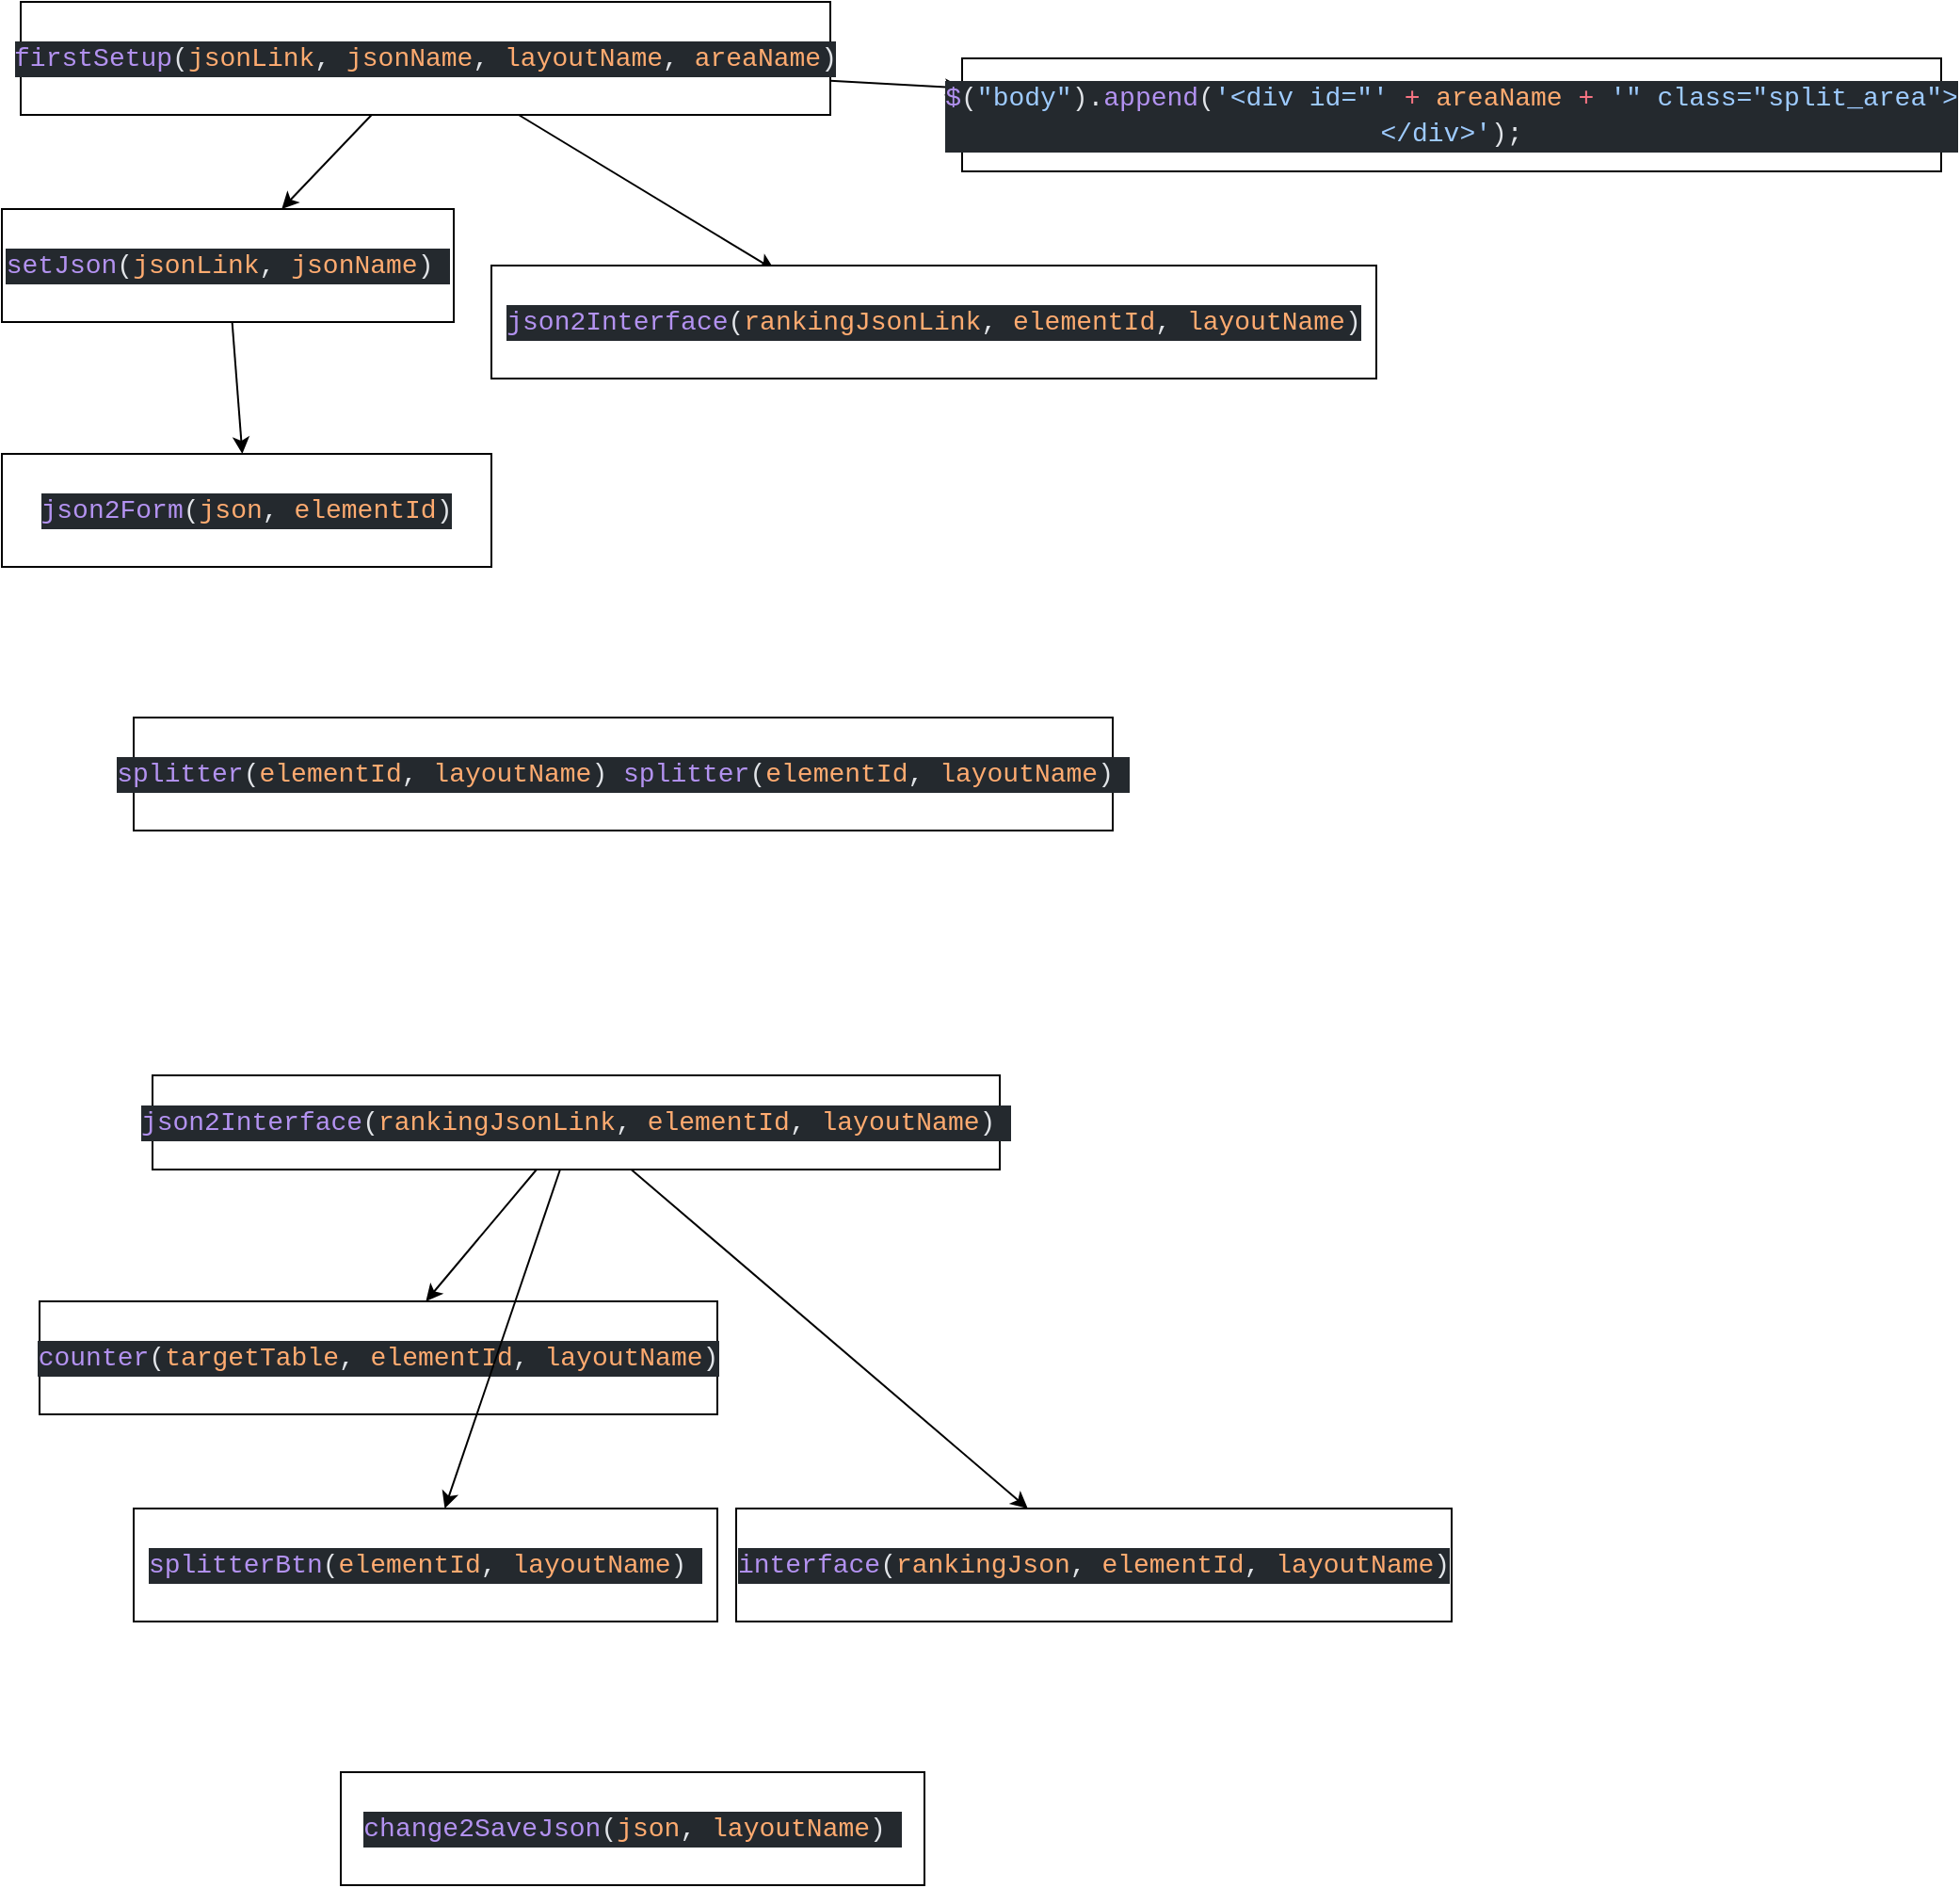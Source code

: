 <mxfile version="13.6.5">
    <diagram id="HkZog31dI36jXlr5OeSE" name="Page-1">
        <mxGraphModel dx="836" dy="1643" grid="1" gridSize="10" guides="1" tooltips="1" connect="1" arrows="1" fold="1" page="1" pageScale="1" pageWidth="850" pageHeight="1100" math="0" shadow="0">
            <root>
                <mxCell id="0"/>
                <mxCell id="1" parent="0"/>
                <mxCell id="4" style="rounded=0;orthogonalLoop=1;jettySize=auto;html=1;" parent="1" source="2" target="3" edge="1">
                    <mxGeometry relative="1" as="geometry"/>
                </mxCell>
                <mxCell id="8" style="rounded=0;orthogonalLoop=1;jettySize=auto;html=1;entryX=0.32;entryY=0.04;entryDx=0;entryDy=0;entryPerimeter=0;" parent="1" source="2" target="7" edge="1">
                    <mxGeometry relative="1" as="geometry"/>
                </mxCell>
                <mxCell id="10" style="edgeStyle=none;rounded=0;orthogonalLoop=1;jettySize=auto;html=1;" parent="1" source="2" target="9" edge="1">
                    <mxGeometry relative="1" as="geometry"/>
                </mxCell>
                <mxCell id="2" value="&lt;div style=&quot;color: rgb(225 , 228 , 232) ; background-color: rgb(36 , 41 , 46) ; font-family: &amp;#34;consolas&amp;#34; , &amp;#34;courier new&amp;#34; , monospace ; font-size: 14px ; line-height: 19px&quot;&gt;&lt;div style=&quot;font-family: &amp;#34;consolas&amp;#34; , &amp;#34;courier new&amp;#34; , monospace ; line-height: 19px&quot;&gt;&lt;span style=&quot;color: #b392f0&quot;&gt;firstSetup&lt;/span&gt;(&lt;span style=&quot;color: #ffab70&quot;&gt;jsonLink&lt;/span&gt;,&amp;nbsp;&lt;span style=&quot;color: #ffab70&quot;&gt;jsonName&lt;/span&gt;,&amp;nbsp;&lt;span style=&quot;color: #ffab70&quot;&gt;layoutName&lt;/span&gt;,&amp;nbsp;&lt;span style=&quot;color: #ffab70&quot;&gt;areaName&lt;/span&gt;)&lt;/div&gt;&lt;/div&gt;" style="rounded=0;whiteSpace=wrap;html=1;" parent="1" vertex="1">
                    <mxGeometry x="20" y="30" width="430" height="60" as="geometry"/>
                </mxCell>
                <mxCell id="65" style="edgeStyle=none;rounded=0;orthogonalLoop=1;jettySize=auto;html=1;" parent="1" source="3" target="64" edge="1">
                    <mxGeometry relative="1" as="geometry"/>
                </mxCell>
                <mxCell id="3" value="&lt;div style=&quot;color: rgb(225 , 228 , 232) ; background-color: rgb(36 , 41 , 46) ; font-family: &amp;#34;consolas&amp;#34; , &amp;#34;courier new&amp;#34; , monospace ; font-size: 14px ; line-height: 19px&quot;&gt;&lt;div style=&quot;font-family: &amp;#34;consolas&amp;#34; , &amp;#34;courier new&amp;#34; , monospace ; line-height: 19px&quot;&gt;&lt;span style=&quot;color: #b392f0&quot;&gt;setJson&lt;/span&gt;(&lt;span style=&quot;color: #ffab70&quot;&gt;jsonLink&lt;/span&gt;,&amp;nbsp;&lt;span style=&quot;color: #ffab70&quot;&gt;jsonName&lt;/span&gt;)&amp;nbsp;&lt;/div&gt;&lt;/div&gt;" style="rounded=0;whiteSpace=wrap;html=1;" parent="1" vertex="1">
                    <mxGeometry x="10" y="140" width="240" height="60" as="geometry"/>
                </mxCell>
                <mxCell id="5" value="&lt;div style=&quot;color: rgb(225 , 228 , 232) ; background-color: rgb(36 , 41 , 46) ; font-family: &amp;#34;consolas&amp;#34; , &amp;#34;courier new&amp;#34; , monospace ; font-size: 14px ; line-height: 19px&quot;&gt;&lt;span style=&quot;color: #b392f0&quot;&gt;counter&lt;/span&gt;(&lt;span style=&quot;color: #ffab70&quot;&gt;targetTable&lt;/span&gt;,&amp;nbsp;&lt;span style=&quot;color: #ffab70&quot;&gt;elementId&lt;/span&gt;,&amp;nbsp;&lt;span style=&quot;color: #ffab70&quot;&gt;layoutName&lt;/span&gt;)&lt;/div&gt;" style="rounded=0;whiteSpace=wrap;html=1;" parent="1" vertex="1">
                    <mxGeometry x="30" y="720" width="360" height="60" as="geometry"/>
                </mxCell>
                <mxCell id="6" value="&lt;div style=&quot;color: rgb(225 , 228 , 232) ; background-color: rgb(36 , 41 , 46) ; font-family: &amp;#34;consolas&amp;#34; , &amp;#34;courier new&amp;#34; , monospace ; font-size: 14px ; line-height: 19px&quot;&gt;&lt;span style=&quot;color: #b392f0&quot;&gt;splitter&lt;/span&gt;(&lt;span style=&quot;color: #ffab70&quot;&gt;elementId&lt;/span&gt;,&amp;nbsp;&lt;span style=&quot;color: #ffab70&quot;&gt;layoutName&lt;/span&gt;)&amp;nbsp;&lt;span style=&quot;color: rgb(179 , 146 , 240)&quot;&gt;splitter&lt;/span&gt;(&lt;span style=&quot;color: rgb(255 , 171 , 112)&quot;&gt;elementId&lt;/span&gt;,&amp;nbsp;&lt;span style=&quot;color: rgb(255 , 171 , 112)&quot;&gt;layoutName&lt;/span&gt;)&amp;nbsp;&lt;/div&gt;" style="rounded=0;whiteSpace=wrap;html=1;" parent="1" vertex="1">
                    <mxGeometry x="80" y="410" width="520" height="60" as="geometry"/>
                </mxCell>
                <mxCell id="7" value="&lt;div style=&quot;color: rgb(225 , 228 , 232) ; background-color: rgb(36 , 41 , 46) ; font-family: &amp;#34;consolas&amp;#34; , &amp;#34;courier new&amp;#34; , monospace ; font-size: 14px ; line-height: 19px&quot;&gt;&lt;div style=&quot;font-family: &amp;#34;consolas&amp;#34; , &amp;#34;courier new&amp;#34; , monospace ; line-height: 19px&quot;&gt;&lt;span style=&quot;color: #b392f0&quot;&gt;json2Interface&lt;/span&gt;(&lt;span style=&quot;color: #ffab70&quot;&gt;rankingJsonLink&lt;/span&gt;,&amp;nbsp;&lt;span style=&quot;color: #ffab70&quot;&gt;elementId&lt;/span&gt;,&amp;nbsp;&lt;span style=&quot;color: #ffab70&quot;&gt;layoutName&lt;/span&gt;)&lt;/div&gt;&lt;/div&gt;" style="rounded=0;whiteSpace=wrap;html=1;" parent="1" vertex="1">
                    <mxGeometry x="270" y="170" width="470" height="60" as="geometry"/>
                </mxCell>
                <mxCell id="9" value="&lt;div style=&quot;color: rgb(225 , 228 , 232) ; background-color: rgb(36 , 41 , 46) ; font-family: &amp;#34;consolas&amp;#34; , &amp;#34;courier new&amp;#34; , monospace ; font-size: 14px ; line-height: 19px&quot;&gt;&lt;div style=&quot;font-family: &amp;#34;consolas&amp;#34; , &amp;#34;courier new&amp;#34; , monospace ; line-height: 19px&quot;&gt;&lt;span style=&quot;color: #b392f0&quot;&gt;$&lt;/span&gt;(&lt;span style=&quot;color: #9ecbff&quot;&gt;&quot;body&quot;&lt;/span&gt;).&lt;span style=&quot;color: #b392f0&quot;&gt;append&lt;/span&gt;(&lt;span style=&quot;color: #9ecbff&quot;&gt;'&amp;lt;div&amp;nbsp;id=&quot;'&lt;/span&gt;&amp;nbsp;&lt;span style=&quot;color: #f97583&quot;&gt;+&lt;/span&gt;&amp;nbsp;&lt;span style=&quot;color: #ffab70&quot;&gt;areaName&lt;/span&gt;&amp;nbsp;&lt;span style=&quot;color: #f97583&quot;&gt;+&lt;/span&gt;&amp;nbsp;&lt;span style=&quot;color: #9ecbff&quot;&gt;'&quot;&amp;nbsp;class=&quot;split_area&quot;&amp;gt;&amp;lt;/div&amp;gt;'&lt;/span&gt;);&lt;/div&gt;&lt;/div&gt;" style="rounded=0;whiteSpace=wrap;html=1;" parent="1" vertex="1">
                    <mxGeometry x="520" y="60" width="520" height="60" as="geometry"/>
                </mxCell>
                <mxCell id="61" value="&lt;div style=&quot;color: rgb(225 , 228 , 232) ; background-color: rgb(36 , 41 , 46) ; font-family: &amp;#34;consolas&amp;#34; , &amp;#34;courier new&amp;#34; , monospace ; font-size: 14px ; line-height: 19px&quot;&gt;&lt;span style=&quot;color: #b392f0&quot;&gt;interface&lt;/span&gt;(&lt;span style=&quot;color: #ffab70&quot;&gt;rankingJson&lt;/span&gt;,&amp;nbsp;&lt;span style=&quot;color: #ffab70&quot;&gt;elementId&lt;/span&gt;,&amp;nbsp;&lt;span style=&quot;color: #ffab70&quot;&gt;layoutName&lt;/span&gt;)&lt;/div&gt;" style="rounded=0;whiteSpace=wrap;html=1;" parent="1" vertex="1">
                    <mxGeometry x="400" y="830" width="380" height="60" as="geometry"/>
                </mxCell>
                <mxCell id="63" style="edgeStyle=none;rounded=0;orthogonalLoop=1;jettySize=auto;html=1;" parent="1" source="62" target="61" edge="1">
                    <mxGeometry relative="1" as="geometry"/>
                </mxCell>
                <mxCell id="66" style="rounded=0;orthogonalLoop=1;jettySize=auto;html=1;" edge="1" parent="1" source="62" target="5">
                    <mxGeometry relative="1" as="geometry"/>
                </mxCell>
                <mxCell id="68" style="edgeStyle=none;rounded=0;orthogonalLoop=1;jettySize=auto;html=1;" edge="1" parent="1" source="62" target="67">
                    <mxGeometry relative="1" as="geometry"/>
                </mxCell>
                <mxCell id="62" value="&lt;div style=&quot;color: rgb(225 , 228 , 232) ; background-color: rgb(36 , 41 , 46) ; font-family: &amp;#34;consolas&amp;#34; , &amp;#34;courier new&amp;#34; , monospace ; font-size: 14px ; line-height: 19px&quot;&gt;&lt;span style=&quot;color: #b392f0&quot;&gt;json2Interface&lt;/span&gt;(&lt;span style=&quot;color: #ffab70&quot;&gt;rankingJsonLink&lt;/span&gt;,&amp;nbsp;&lt;span style=&quot;color: #ffab70&quot;&gt;elementId&lt;/span&gt;,&amp;nbsp;&lt;span style=&quot;color: #ffab70&quot;&gt;layoutName&lt;/span&gt;)&amp;nbsp;&lt;/div&gt;" style="rounded=0;whiteSpace=wrap;html=1;" parent="1" vertex="1">
                    <mxGeometry x="90" y="600" width="450" height="50" as="geometry"/>
                </mxCell>
                <mxCell id="64" value="&lt;div style=&quot;color: rgb(225 , 228 , 232) ; background-color: rgb(36 , 41 , 46) ; font-family: &amp;#34;consolas&amp;#34; , &amp;#34;courier new&amp;#34; , monospace ; font-size: 14px ; line-height: 19px&quot;&gt;&lt;span style=&quot;color: #b392f0&quot;&gt;json2Form&lt;/span&gt;(&lt;span style=&quot;color: #ffab70&quot;&gt;json&lt;/span&gt;,&amp;nbsp;&lt;span style=&quot;color: #ffab70&quot;&gt;elementId&lt;/span&gt;)&lt;/div&gt;" style="rounded=0;whiteSpace=wrap;html=1;" parent="1" vertex="1">
                    <mxGeometry x="10" y="270" width="260" height="60" as="geometry"/>
                </mxCell>
                <mxCell id="67" value="&lt;div style=&quot;color: rgb(225 , 228 , 232) ; background-color: rgb(36 , 41 , 46) ; font-family: &amp;#34;consolas&amp;#34; , &amp;#34;courier new&amp;#34; , monospace ; font-size: 14px ; line-height: 19px&quot;&gt;&lt;span style=&quot;color: #b392f0&quot;&gt;splitterBtn&lt;/span&gt;(&lt;span style=&quot;color: #ffab70&quot;&gt;elementId&lt;/span&gt;,&amp;nbsp;&lt;span style=&quot;color: #ffab70&quot;&gt;layoutName&lt;/span&gt;)&amp;nbsp;&lt;/div&gt;" style="rounded=0;whiteSpace=wrap;html=1;" vertex="1" parent="1">
                    <mxGeometry x="80" y="830" width="310" height="60" as="geometry"/>
                </mxCell>
                <mxCell id="69" value="&lt;div style=&quot;color: rgb(225 , 228 , 232) ; background-color: rgb(36 , 41 , 46) ; font-family: &amp;#34;consolas&amp;#34; , &amp;#34;courier new&amp;#34; , monospace ; font-size: 14px ; line-height: 19px&quot;&gt;&lt;span style=&quot;color: #b392f0&quot;&gt;change2SaveJson&lt;/span&gt;(&lt;span style=&quot;color: #ffab70&quot;&gt;json&lt;/span&gt;,&amp;nbsp;&lt;span style=&quot;color: #ffab70&quot;&gt;layoutName&lt;/span&gt;)&amp;nbsp;&lt;/div&gt;" style="rounded=0;whiteSpace=wrap;html=1;" vertex="1" parent="1">
                    <mxGeometry x="190" y="970" width="310" height="60" as="geometry"/>
                </mxCell>
            </root>
        </mxGraphModel>
    </diagram>
</mxfile>